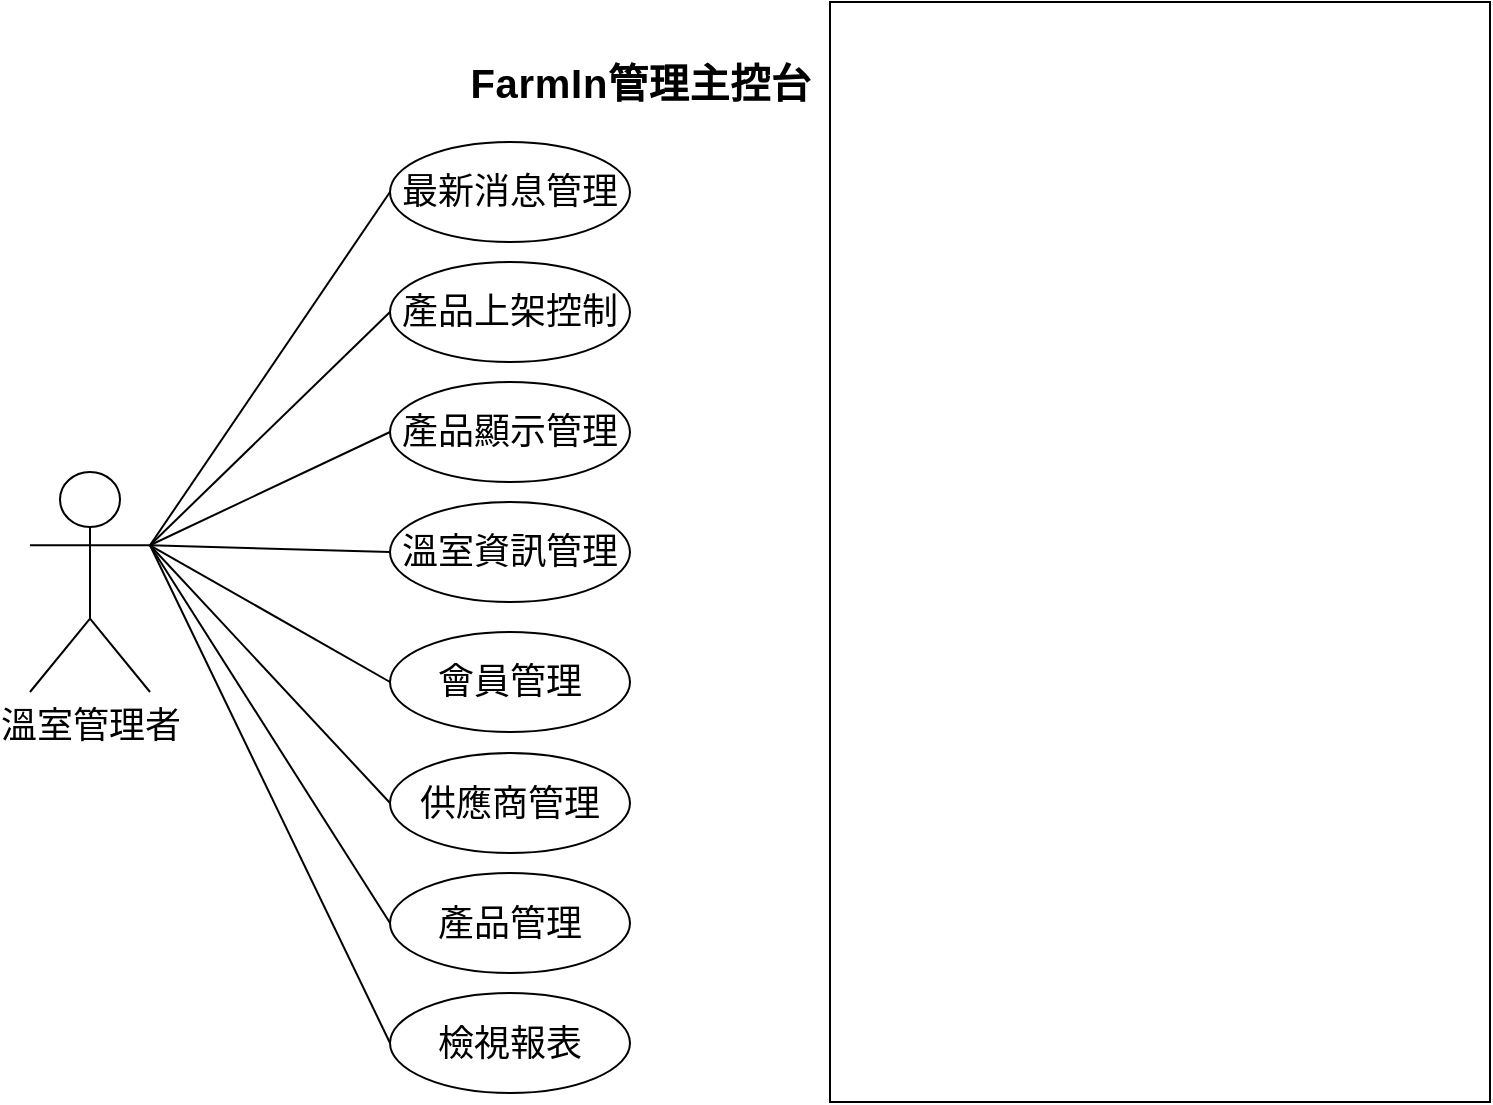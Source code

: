 <mxfile version="12.9.13" type="device"><diagram id="m0juyI1ak0riZ-4uxTea" name="Page-1"><mxGraphModel dx="1086" dy="806" grid="1" gridSize="10" guides="1" tooltips="1" connect="1" arrows="1" fold="1" page="1" pageScale="1" pageWidth="827" pageHeight="1169" math="0" shadow="0"><root><mxCell id="0"/><mxCell id="1" parent="0"/><mxCell id="BmAeNoBrKgacj7Meuakj-42" style="rounded=0;orthogonalLoop=1;jettySize=auto;html=1;fontSize=18;entryX=0;entryY=0.5;entryDx=0;entryDy=0;endArrow=none;endFill=0;exitX=1;exitY=0.333;exitDx=0;exitDy=0;exitPerimeter=0;" parent="1" source="BmAeNoBrKgacj7Meuakj-1" target="BmAeNoBrKgacj7Meuakj-2" edge="1"><mxGeometry relative="1" as="geometry"><mxPoint x="110" y="120" as="targetPoint"/></mxGeometry></mxCell><mxCell id="BmAeNoBrKgacj7Meuakj-43" style="rounded=0;orthogonalLoop=1;jettySize=auto;html=1;entryX=0;entryY=0.5;entryDx=0;entryDy=0;fontSize=18;endArrow=none;endFill=0;exitX=1;exitY=0.333;exitDx=0;exitDy=0;exitPerimeter=0;" parent="1" source="BmAeNoBrKgacj7Meuakj-1" target="BmAeNoBrKgacj7Meuakj-14" edge="1"><mxGeometry relative="1" as="geometry"/></mxCell><mxCell id="BmAeNoBrKgacj7Meuakj-55" style="rounded=0;orthogonalLoop=1;jettySize=auto;html=1;entryX=0;entryY=0.5;entryDx=0;entryDy=0;fontSize=18;endArrow=none;endFill=0;exitX=1;exitY=0.333;exitDx=0;exitDy=0;exitPerimeter=0;" parent="1" source="BmAeNoBrKgacj7Meuakj-1" target="BmAeNoBrKgacj7Meuakj-65" edge="1"><mxGeometry relative="1" as="geometry"><mxPoint x="230" y="325" as="targetPoint"/></mxGeometry></mxCell><mxCell id="nvQsiGeBCUiojQu0GPN--5" style="edgeStyle=none;rounded=0;orthogonalLoop=1;jettySize=auto;html=1;entryX=0;entryY=0.5;entryDx=0;entryDy=0;endArrow=none;endFill=0;exitX=1;exitY=0.333;exitDx=0;exitDy=0;exitPerimeter=0;" parent="1" source="BmAeNoBrKgacj7Meuakj-1" target="nvQsiGeBCUiojQu0GPN--4" edge="1"><mxGeometry relative="1" as="geometry"/></mxCell><mxCell id="nvQsiGeBCUiojQu0GPN--10" style="edgeStyle=none;rounded=0;orthogonalLoop=1;jettySize=auto;html=1;entryX=0;entryY=0.5;entryDx=0;entryDy=0;endArrow=none;endFill=0;exitX=1;exitY=0.333;exitDx=0;exitDy=0;exitPerimeter=0;" parent="1" source="BmAeNoBrKgacj7Meuakj-1" target="nvQsiGeBCUiojQu0GPN--6" edge="1"><mxGeometry relative="1" as="geometry"/></mxCell><mxCell id="nvQsiGeBCUiojQu0GPN--11" style="edgeStyle=none;rounded=0;orthogonalLoop=1;jettySize=auto;html=1;entryX=0;entryY=0.5;entryDx=0;entryDy=0;endArrow=none;endFill=0;exitX=1;exitY=0.333;exitDx=0;exitDy=0;exitPerimeter=0;" parent="1" source="BmAeNoBrKgacj7Meuakj-1" target="nvQsiGeBCUiojQu0GPN--8" edge="1"><mxGeometry relative="1" as="geometry"/></mxCell><mxCell id="nvQsiGeBCUiojQu0GPN--12" style="edgeStyle=none;rounded=0;orthogonalLoop=1;jettySize=auto;html=1;entryX=0;entryY=0.5;entryDx=0;entryDy=0;endArrow=none;endFill=0;exitX=1;exitY=0.333;exitDx=0;exitDy=0;exitPerimeter=0;" parent="1" source="BmAeNoBrKgacj7Meuakj-1" target="nvQsiGeBCUiojQu0GPN--7" edge="1"><mxGeometry relative="1" as="geometry"/></mxCell><mxCell id="nvQsiGeBCUiojQu0GPN--13" style="edgeStyle=none;rounded=0;orthogonalLoop=1;jettySize=auto;html=1;entryX=0;entryY=0.5;entryDx=0;entryDy=0;endArrow=none;endFill=0;exitX=1;exitY=0.333;exitDx=0;exitDy=0;exitPerimeter=0;" parent="1" source="BmAeNoBrKgacj7Meuakj-1" target="nvQsiGeBCUiojQu0GPN--9" edge="1"><mxGeometry relative="1" as="geometry"/></mxCell><mxCell id="BmAeNoBrKgacj7Meuakj-1" value="&lt;span style=&quot;font-size: 18px&quot;&gt;溫室管理者&lt;/span&gt;" style="shape=umlActor;verticalLabelPosition=bottom;labelBackgroundColor=#ffffff;verticalAlign=top;html=1;outlineConnect=0;" parent="1" vertex="1"><mxGeometry x="60" y="300" width="60" height="110" as="geometry"/></mxCell><mxCell id="BmAeNoBrKgacj7Meuakj-2" value="最新消息管理" style="ellipse;whiteSpace=wrap;html=1;fontSize=18;" parent="1" vertex="1"><mxGeometry x="240" y="135" width="120" height="50" as="geometry"/></mxCell><mxCell id="BmAeNoBrKgacj7Meuakj-14" value="產品顯示管理" style="ellipse;whiteSpace=wrap;html=1;fontSize=18;" parent="1" vertex="1"><mxGeometry x="240" y="255" width="120" height="50" as="geometry"/></mxCell><mxCell id="BmAeNoBrKgacj7Meuakj-65" value="溫室資訊管理" style="ellipse;whiteSpace=wrap;html=1;fontSize=18;" parent="1" vertex="1"><mxGeometry x="240" y="315" width="120" height="50" as="geometry"/></mxCell><mxCell id="BmAeNoBrKgacj7Meuakj-83" value="" style="whiteSpace=wrap;html=1;fillColor=none;fontSize=18;" parent="1" vertex="1"><mxGeometry x="460" y="65" width="330" height="550" as="geometry"/></mxCell><mxCell id="nvQsiGeBCUiojQu0GPN--4" value="產品上架控制" style="ellipse;whiteSpace=wrap;html=1;fontSize=18;" parent="1" vertex="1"><mxGeometry x="240" y="195" width="120" height="50" as="geometry"/></mxCell><mxCell id="nvQsiGeBCUiojQu0GPN--6" value="會員管理" style="ellipse;whiteSpace=wrap;html=1;fontSize=18;" parent="1" vertex="1"><mxGeometry x="240" y="380" width="120" height="50" as="geometry"/></mxCell><mxCell id="nvQsiGeBCUiojQu0GPN--7" value="產品管理" style="ellipse;whiteSpace=wrap;html=1;fontSize=18;" parent="1" vertex="1"><mxGeometry x="240" y="500.5" width="120" height="50" as="geometry"/></mxCell><mxCell id="nvQsiGeBCUiojQu0GPN--8" value="供應商管理" style="ellipse;whiteSpace=wrap;html=1;fontSize=18;" parent="1" vertex="1"><mxGeometry x="240" y="440.5" width="120" height="50" as="geometry"/></mxCell><mxCell id="nvQsiGeBCUiojQu0GPN--9" value="檢視報表" style="ellipse;whiteSpace=wrap;html=1;fontSize=18;" parent="1" vertex="1"><mxGeometry x="240" y="560.5" width="120" height="50" as="geometry"/></mxCell><mxCell id="nvQsiGeBCUiojQu0GPN--17" value="&lt;span style=&quot;font-family: , &amp;quot;blinkmacsystemfont&amp;quot; , &amp;quot;segoe ui&amp;quot; , &amp;quot;helvetica neue&amp;quot; , &amp;quot;helvetica&amp;quot; , &amp;quot;roboto&amp;quot; , &amp;quot;arial&amp;quot; , &amp;quot;pingfang tc&amp;quot; , &amp;quot;microsoft jhenghei&amp;quot; , , sans-serif , &amp;quot;apple color emoji&amp;quot; , &amp;quot;segoe ui emoji&amp;quot; , &amp;quot;segoe ui symbol&amp;quot; ; letter-spacing: 0.35px ; text-align: left ; font-size: 20px&quot;&gt;FarmIn管理主控台&lt;/span&gt;" style="text;html=1;align=center;verticalAlign=middle;resizable=0;points=[];autosize=1;fontSize=16;fontStyle=1" parent="1" vertex="1"><mxGeometry x="270" y="90" width="190" height="30" as="geometry"/></mxCell></root></mxGraphModel></diagram></mxfile>